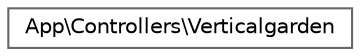 digraph "Graphical Class Hierarchy"
{
 // LATEX_PDF_SIZE
  bgcolor="transparent";
  edge [fontname=Helvetica,fontsize=10,labelfontname=Helvetica,labelfontsize=10];
  node [fontname=Helvetica,fontsize=10,shape=box,height=0.2,width=0.4];
  rankdir="LR";
  Node0 [id="Node000000",label="App\\Controllers\\Verticalgarden",height=0.2,width=0.4,color="grey40", fillcolor="white", style="filled",URL="$classApp_1_1Controllers_1_1Verticalgarden.html",tooltip=" "];
}
